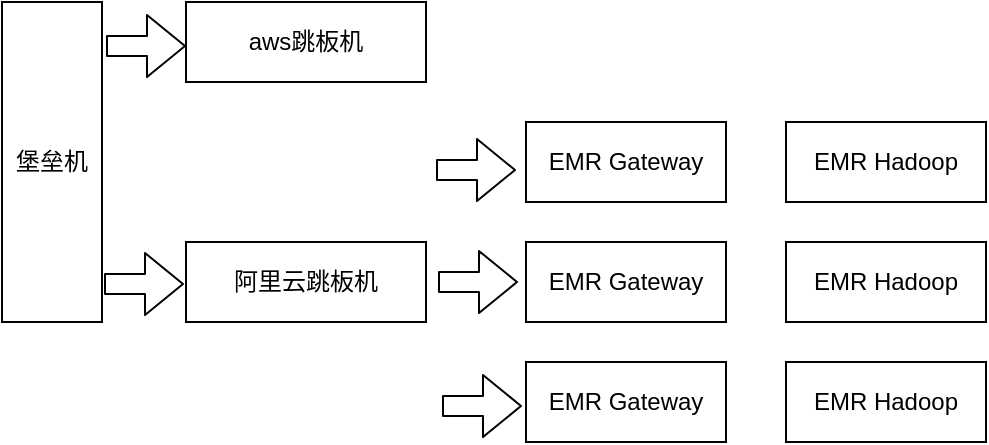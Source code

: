 <mxfile version="14.0.4" type="github"><diagram id="zX0LKrRPOxZzMG7xesd7" name="Page-1"><mxGraphModel dx="946" dy="469" grid="1" gridSize="10" guides="1" tooltips="1" connect="1" arrows="1" fold="1" page="1" pageScale="1" pageWidth="827" pageHeight="1169" math="0" shadow="0"><root><mxCell id="0"/><mxCell id="1" parent="0"/><mxCell id="axXzbKFOTggsVlQ4pDxl-1" value="堡垒机" style="rounded=0;whiteSpace=wrap;html=1;" vertex="1" parent="1"><mxGeometry x="188" y="420" width="50" height="160" as="geometry"/></mxCell><mxCell id="axXzbKFOTggsVlQ4pDxl-2" value="阿里云跳板机" style="rounded=0;whiteSpace=wrap;html=1;" vertex="1" parent="1"><mxGeometry x="280" y="540" width="120" height="40" as="geometry"/></mxCell><mxCell id="axXzbKFOTggsVlQ4pDxl-3" value="aws跳板机" style="rounded=0;whiteSpace=wrap;html=1;" vertex="1" parent="1"><mxGeometry x="280" y="420" width="120" height="40" as="geometry"/></mxCell><mxCell id="axXzbKFOTggsVlQ4pDxl-4" value="EMR Gateway" style="rounded=0;whiteSpace=wrap;html=1;" vertex="1" parent="1"><mxGeometry x="450" y="480" width="100" height="40" as="geometry"/></mxCell><mxCell id="axXzbKFOTggsVlQ4pDxl-9" value="EMR Hadoop" style="rounded=0;whiteSpace=wrap;html=1;" vertex="1" parent="1"><mxGeometry x="580" y="480" width="100" height="40" as="geometry"/></mxCell><mxCell id="axXzbKFOTggsVlQ4pDxl-10" value="EMR Gateway" style="rounded=0;whiteSpace=wrap;html=1;" vertex="1" parent="1"><mxGeometry x="450" y="540" width="100" height="40" as="geometry"/></mxCell><mxCell id="axXzbKFOTggsVlQ4pDxl-11" value="EMR Hadoop" style="rounded=0;whiteSpace=wrap;html=1;" vertex="1" parent="1"><mxGeometry x="580" y="540" width="100" height="40" as="geometry"/></mxCell><mxCell id="axXzbKFOTggsVlQ4pDxl-12" value="EMR Gateway" style="rounded=0;whiteSpace=wrap;html=1;" vertex="1" parent="1"><mxGeometry x="450" y="600" width="100" height="40" as="geometry"/></mxCell><mxCell id="axXzbKFOTggsVlQ4pDxl-13" value="EMR Hadoop" style="rounded=0;whiteSpace=wrap;html=1;" vertex="1" parent="1"><mxGeometry x="580" y="600" width="100" height="40" as="geometry"/></mxCell><mxCell id="axXzbKFOTggsVlQ4pDxl-14" value="" style="shape=flexArrow;endArrow=classic;html=1;" edge="1" parent="1"><mxGeometry width="50" height="50" relative="1" as="geometry"><mxPoint x="405" y="504" as="sourcePoint"/><mxPoint x="445" y="504" as="targetPoint"/></mxGeometry></mxCell><mxCell id="axXzbKFOTggsVlQ4pDxl-15" value="" style="shape=flexArrow;endArrow=classic;html=1;" edge="1" parent="1"><mxGeometry width="50" height="50" relative="1" as="geometry"><mxPoint x="406" y="560" as="sourcePoint"/><mxPoint x="446" y="560" as="targetPoint"/></mxGeometry></mxCell><mxCell id="axXzbKFOTggsVlQ4pDxl-16" value="" style="shape=flexArrow;endArrow=classic;html=1;" edge="1" parent="1"><mxGeometry width="50" height="50" relative="1" as="geometry"><mxPoint x="408" y="622" as="sourcePoint"/><mxPoint x="448" y="622" as="targetPoint"/></mxGeometry></mxCell><mxCell id="axXzbKFOTggsVlQ4pDxl-18" value="" style="shape=flexArrow;endArrow=classic;html=1;" edge="1" parent="1"><mxGeometry width="50" height="50" relative="1" as="geometry"><mxPoint x="240" y="442" as="sourcePoint"/><mxPoint x="280" y="442" as="targetPoint"/></mxGeometry></mxCell><mxCell id="axXzbKFOTggsVlQ4pDxl-19" value="" style="shape=flexArrow;endArrow=classic;html=1;" edge="1" parent="1"><mxGeometry width="50" height="50" relative="1" as="geometry"><mxPoint x="239" y="561" as="sourcePoint"/><mxPoint x="279" y="561" as="targetPoint"/></mxGeometry></mxCell></root></mxGraphModel></diagram></mxfile>